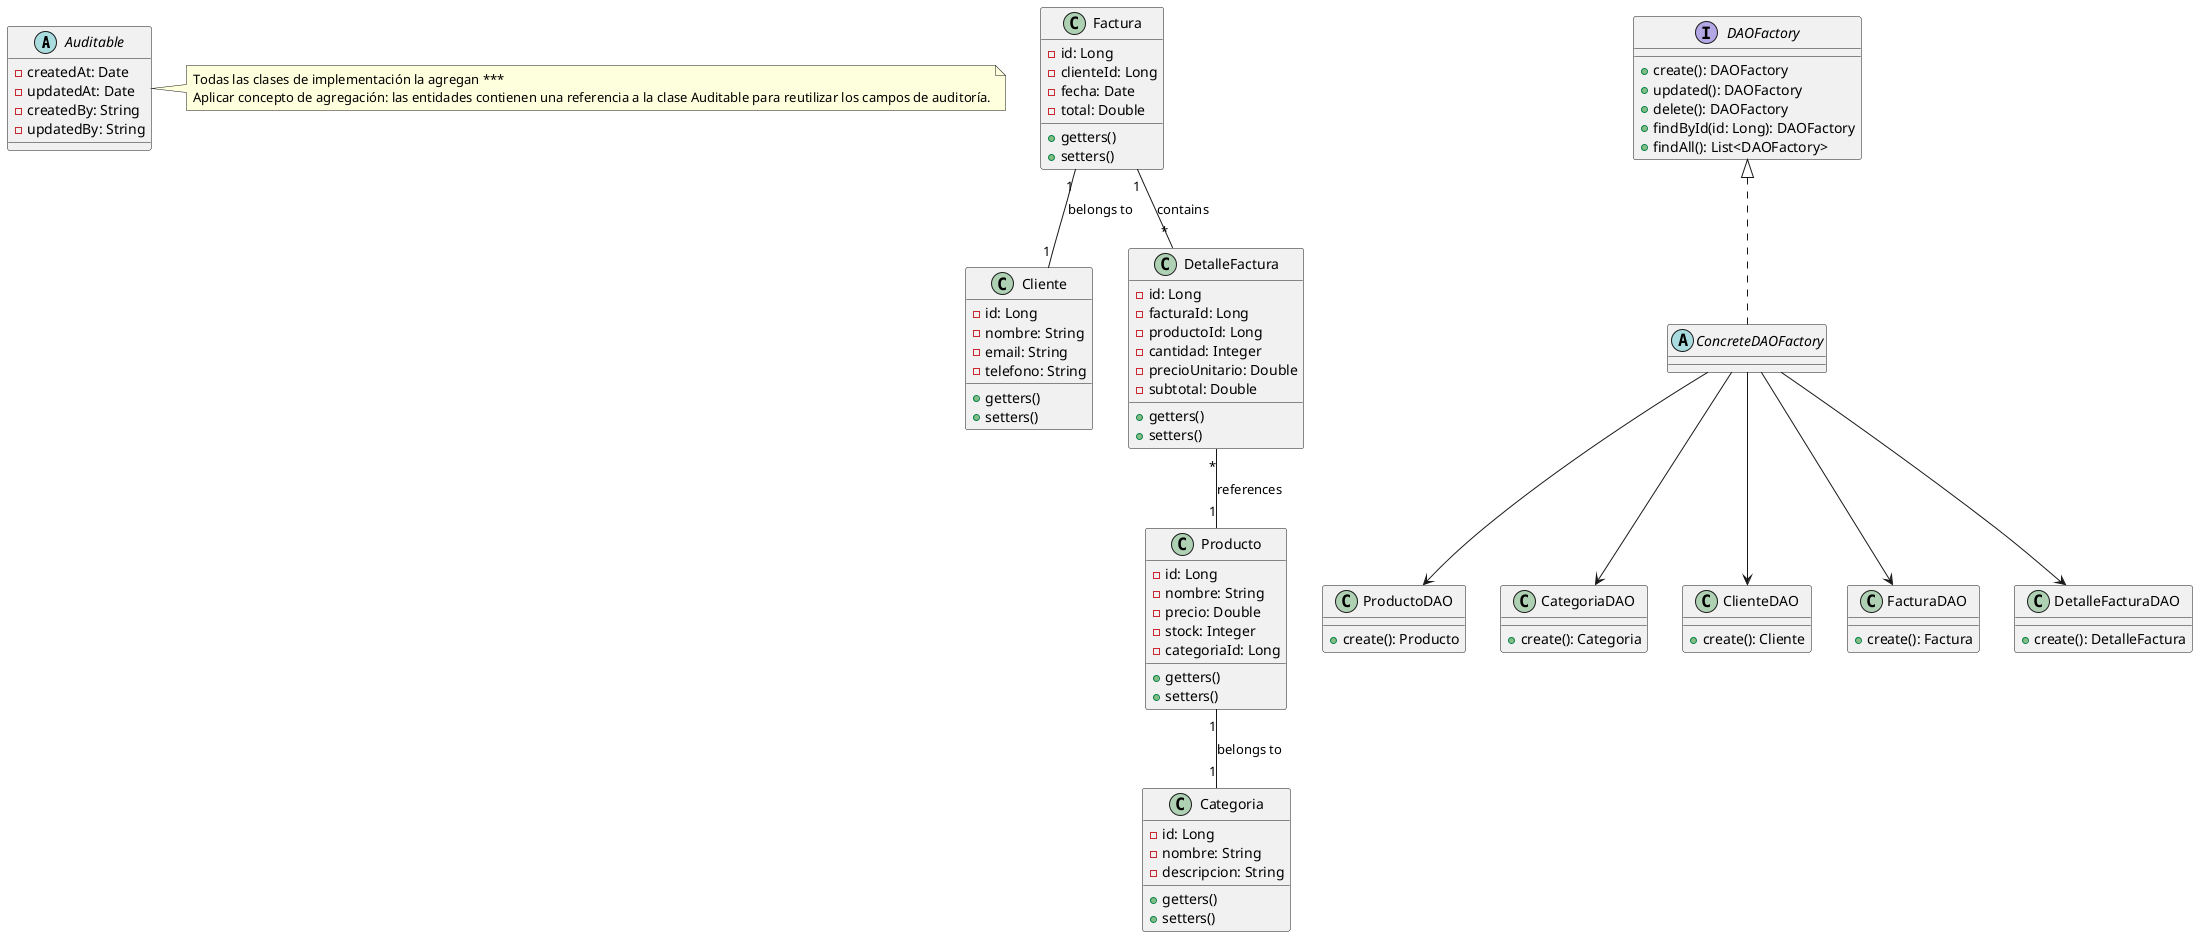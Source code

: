 @startuml

' Auditoría
abstract class Auditable {
  -createdAt: Date
  -updatedAt: Date
  -createdBy: String
  -updatedBy: String
}

note right of Auditable
Todas las clases de implementación la agregan ***
Aplicar concepto de agregación: las entidades contienen una referencia a la clase Auditable para reutilizar los campos de auditoría.
end note

' Entities
class Producto {
  -id: Long
  -nombre: String
  -precio: Double
  -stock: Integer
  -categoriaId: Long
  +getters()
  +setters()
}

class Categoria {
  -id: Long
  -nombre: String
  -descripcion: String
  +getters()
  +setters()
}

class Cliente {
  -id: Long
  -nombre: String
  -email: String
  -telefono: String
  +getters()
  +setters()
}

class Factura {
  -id: Long
  -clienteId: Long
  -fecha: Date
  -total: Double
  +getters()
  +setters()
}

class DetalleFactura {
  -id: Long
  -facturaId: Long
  -productoId: Long
  -cantidad: Integer
  -precioUnitario: Double
  -subtotal: Double
  +getters()
  +setters()
}

' Abstract Factory
interface DAOFactory {
  +create(): DAOFactory
  +updated(): DAOFactory
  +delete(): DAOFactory
  +findById(id: Long): DAOFactory
  +findAll(): List<DAOFactory>
}

abstract class ConcreteDAOFactory {
  
}

DAOFactory <|.. ConcreteDAOFactory

' DAOs y Factory Method
class ProductoDAO {
  +create(): Producto
}
class CategoriaDAO {
  +create(): Categoria
}
class ClienteDAO {
  +create(): Cliente
}
class FacturaDAO {
  +create(): Factura
}
class DetalleFacturaDAO {
  +create(): DetalleFactura
}

ConcreteDAOFactory --> ProductoDAO
ConcreteDAOFactory --> CategoriaDAO
ConcreteDAOFactory --> ClienteDAO
ConcreteDAOFactory --> FacturaDAO
ConcreteDAOFactory --> DetalleFacturaDAO

' Relationships
Producto "1" -- "1" Categoria : belongs to
Factura "1" -- "1" Cliente : belongs to
Factura "1" -- "*" DetalleFactura : contains
DetalleFactura "*" -- "1" Producto : references

@enduml